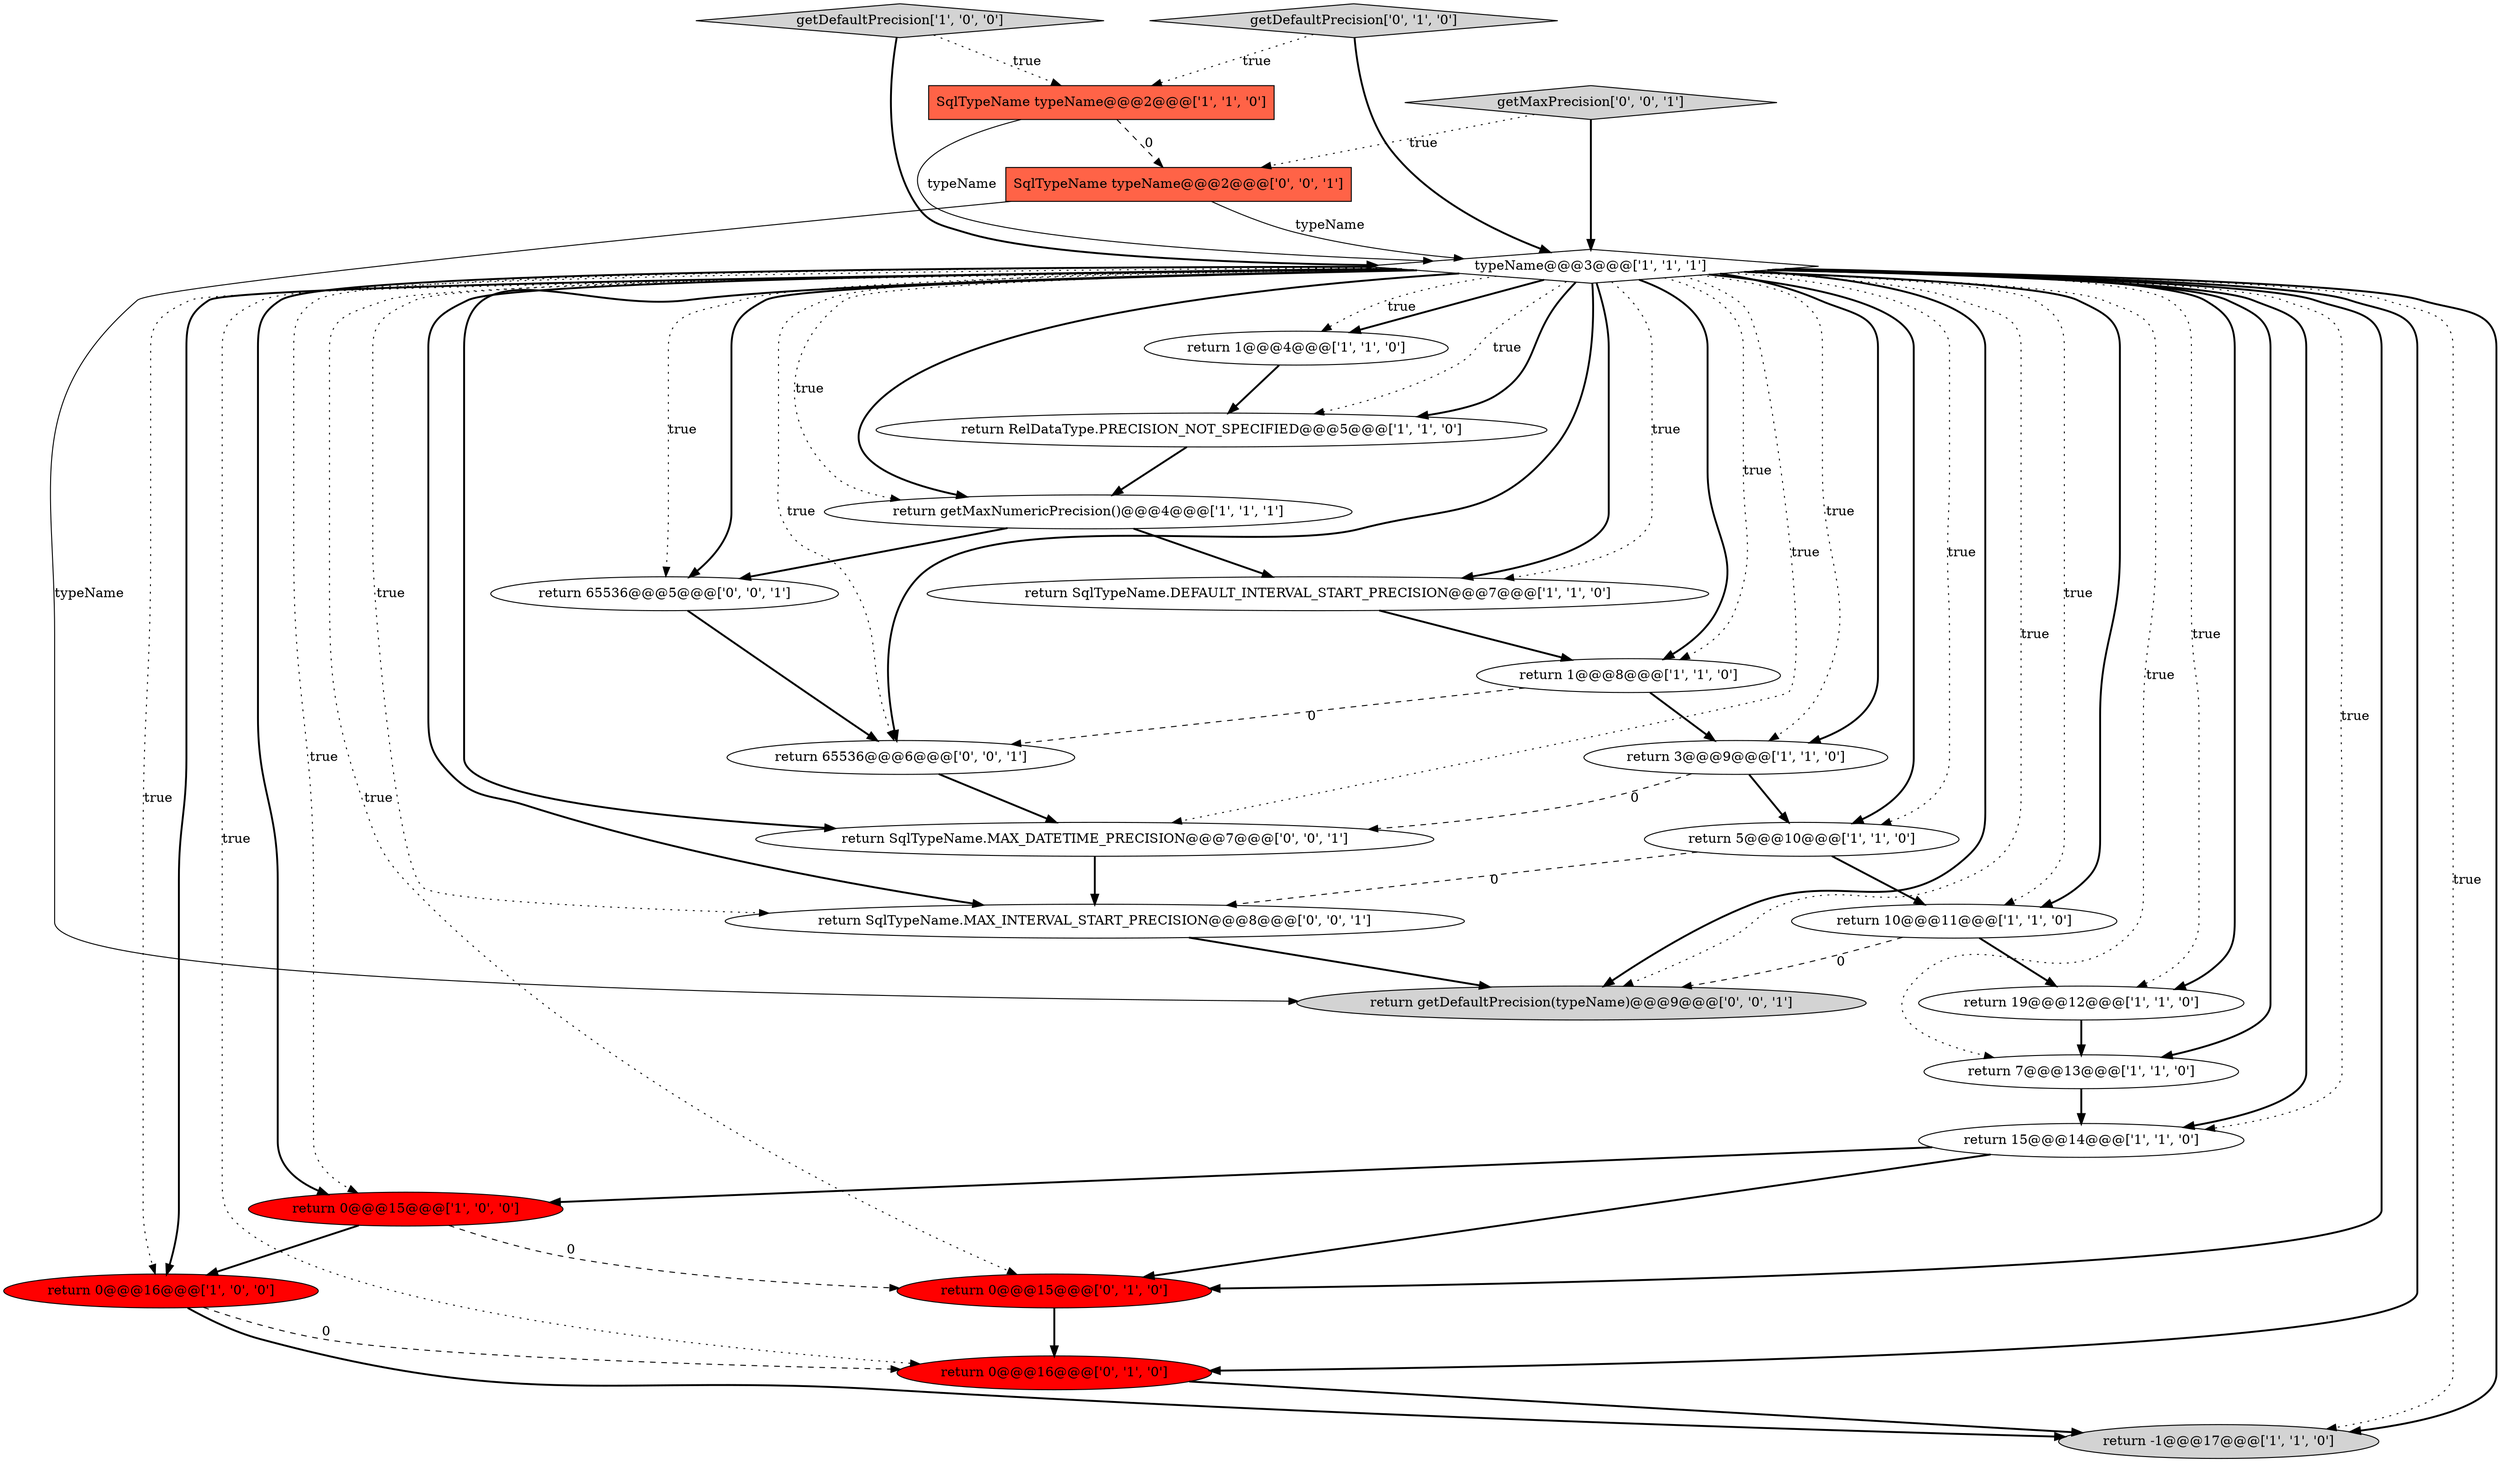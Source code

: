 digraph {
2 [style = filled, label = "return 1@@@4@@@['1', '1', '0']", fillcolor = white, shape = ellipse image = "AAA0AAABBB1BBB"];
14 [style = filled, label = "return getMaxNumericPrecision()@@@4@@@['1', '1', '1']", fillcolor = white, shape = ellipse image = "AAA0AAABBB1BBB"];
26 [style = filled, label = "return 65536@@@5@@@['0', '0', '1']", fillcolor = white, shape = ellipse image = "AAA0AAABBB3BBB"];
13 [style = filled, label = "return 0@@@16@@@['1', '0', '0']", fillcolor = red, shape = ellipse image = "AAA1AAABBB1BBB"];
0 [style = filled, label = "return RelDataType.PRECISION_NOT_SPECIFIED@@@5@@@['1', '1', '0']", fillcolor = white, shape = ellipse image = "AAA0AAABBB1BBB"];
18 [style = filled, label = "return 0@@@15@@@['0', '1', '0']", fillcolor = red, shape = ellipse image = "AAA1AAABBB2BBB"];
11 [style = filled, label = "SqlTypeName typeName@@@2@@@['1', '1', '0']", fillcolor = tomato, shape = box image = "AAA0AAABBB1BBB"];
10 [style = filled, label = "return -1@@@17@@@['1', '1', '0']", fillcolor = lightgray, shape = ellipse image = "AAA0AAABBB1BBB"];
7 [style = filled, label = "return 5@@@10@@@['1', '1', '0']", fillcolor = white, shape = ellipse image = "AAA0AAABBB1BBB"];
25 [style = filled, label = "SqlTypeName typeName@@@2@@@['0', '0', '1']", fillcolor = tomato, shape = box image = "AAA0AAABBB3BBB"];
16 [style = filled, label = "return 7@@@13@@@['1', '1', '0']", fillcolor = white, shape = ellipse image = "AAA0AAABBB1BBB"];
24 [style = filled, label = "getMaxPrecision['0', '0', '1']", fillcolor = lightgray, shape = diamond image = "AAA0AAABBB3BBB"];
20 [style = filled, label = "return SqlTypeName.MAX_DATETIME_PRECISION@@@7@@@['0', '0', '1']", fillcolor = white, shape = ellipse image = "AAA0AAABBB3BBB"];
23 [style = filled, label = "return getDefaultPrecision(typeName)@@@9@@@['0', '0', '1']", fillcolor = lightgray, shape = ellipse image = "AAA0AAABBB3BBB"];
19 [style = filled, label = "return 0@@@16@@@['0', '1', '0']", fillcolor = red, shape = ellipse image = "AAA1AAABBB2BBB"];
12 [style = filled, label = "return 3@@@9@@@['1', '1', '0']", fillcolor = white, shape = ellipse image = "AAA0AAABBB1BBB"];
3 [style = filled, label = "getDefaultPrecision['1', '0', '0']", fillcolor = lightgray, shape = diamond image = "AAA0AAABBB1BBB"];
21 [style = filled, label = "return SqlTypeName.MAX_INTERVAL_START_PRECISION@@@8@@@['0', '0', '1']", fillcolor = white, shape = ellipse image = "AAA0AAABBB3BBB"];
8 [style = filled, label = "return 19@@@12@@@['1', '1', '0']", fillcolor = white, shape = ellipse image = "AAA0AAABBB1BBB"];
6 [style = filled, label = "return SqlTypeName.DEFAULT_INTERVAL_START_PRECISION@@@7@@@['1', '1', '0']", fillcolor = white, shape = ellipse image = "AAA0AAABBB1BBB"];
9 [style = filled, label = "return 10@@@11@@@['1', '1', '0']", fillcolor = white, shape = ellipse image = "AAA0AAABBB1BBB"];
15 [style = filled, label = "return 1@@@8@@@['1', '1', '0']", fillcolor = white, shape = ellipse image = "AAA0AAABBB1BBB"];
17 [style = filled, label = "getDefaultPrecision['0', '1', '0']", fillcolor = lightgray, shape = diamond image = "AAA0AAABBB2BBB"];
5 [style = filled, label = "return 0@@@15@@@['1', '0', '0']", fillcolor = red, shape = ellipse image = "AAA1AAABBB1BBB"];
22 [style = filled, label = "return 65536@@@6@@@['0', '0', '1']", fillcolor = white, shape = ellipse image = "AAA0AAABBB3BBB"];
1 [style = filled, label = "typeName@@@3@@@['1', '1', '1']", fillcolor = white, shape = diamond image = "AAA0AAABBB1BBB"];
4 [style = filled, label = "return 15@@@14@@@['1', '1', '0']", fillcolor = white, shape = ellipse image = "AAA0AAABBB1BBB"];
1->5 [style = bold, label=""];
3->11 [style = dotted, label="true"];
13->10 [style = bold, label=""];
25->23 [style = solid, label="typeName"];
8->16 [style = bold, label=""];
1->4 [style = bold, label=""];
7->21 [style = dashed, label="0"];
1->10 [style = dotted, label="true"];
1->8 [style = bold, label=""];
12->20 [style = dashed, label="0"];
17->1 [style = bold, label=""];
3->1 [style = bold, label=""];
24->25 [style = dotted, label="true"];
1->15 [style = bold, label=""];
1->22 [style = dotted, label="true"];
18->19 [style = bold, label=""];
1->21 [style = dotted, label="true"];
1->20 [style = bold, label=""];
19->10 [style = bold, label=""];
1->18 [style = bold, label=""];
4->18 [style = bold, label=""];
1->4 [style = dotted, label="true"];
1->0 [style = bold, label=""];
1->14 [style = dotted, label="true"];
13->19 [style = dashed, label="0"];
1->26 [style = bold, label=""];
9->8 [style = bold, label=""];
5->18 [style = dashed, label="0"];
1->19 [style = dotted, label="true"];
1->7 [style = bold, label=""];
1->13 [style = bold, label=""];
12->7 [style = bold, label=""];
15->22 [style = dashed, label="0"];
1->9 [style = bold, label=""];
6->15 [style = bold, label=""];
1->23 [style = bold, label=""];
26->22 [style = bold, label=""];
9->23 [style = dashed, label="0"];
1->18 [style = dotted, label="true"];
1->7 [style = dotted, label="true"];
1->22 [style = bold, label=""];
1->13 [style = dotted, label="true"];
7->9 [style = bold, label=""];
14->26 [style = bold, label=""];
20->21 [style = bold, label=""];
0->14 [style = bold, label=""];
1->26 [style = dotted, label="true"];
1->6 [style = bold, label=""];
2->0 [style = bold, label=""];
22->20 [style = bold, label=""];
1->16 [style = bold, label=""];
1->21 [style = bold, label=""];
1->15 [style = dotted, label="true"];
1->9 [style = dotted, label="true"];
5->13 [style = bold, label=""];
1->12 [style = dotted, label="true"];
1->8 [style = dotted, label="true"];
1->12 [style = bold, label=""];
25->1 [style = solid, label="typeName"];
11->25 [style = dashed, label="0"];
1->6 [style = dotted, label="true"];
11->1 [style = solid, label="typeName"];
1->23 [style = dotted, label="true"];
1->16 [style = dotted, label="true"];
1->2 [style = bold, label=""];
1->0 [style = dotted, label="true"];
1->14 [style = bold, label=""];
15->12 [style = bold, label=""];
24->1 [style = bold, label=""];
16->4 [style = bold, label=""];
1->2 [style = dotted, label="true"];
1->19 [style = bold, label=""];
1->10 [style = bold, label=""];
21->23 [style = bold, label=""];
4->5 [style = bold, label=""];
1->20 [style = dotted, label="true"];
14->6 [style = bold, label=""];
1->5 [style = dotted, label="true"];
17->11 [style = dotted, label="true"];
}
